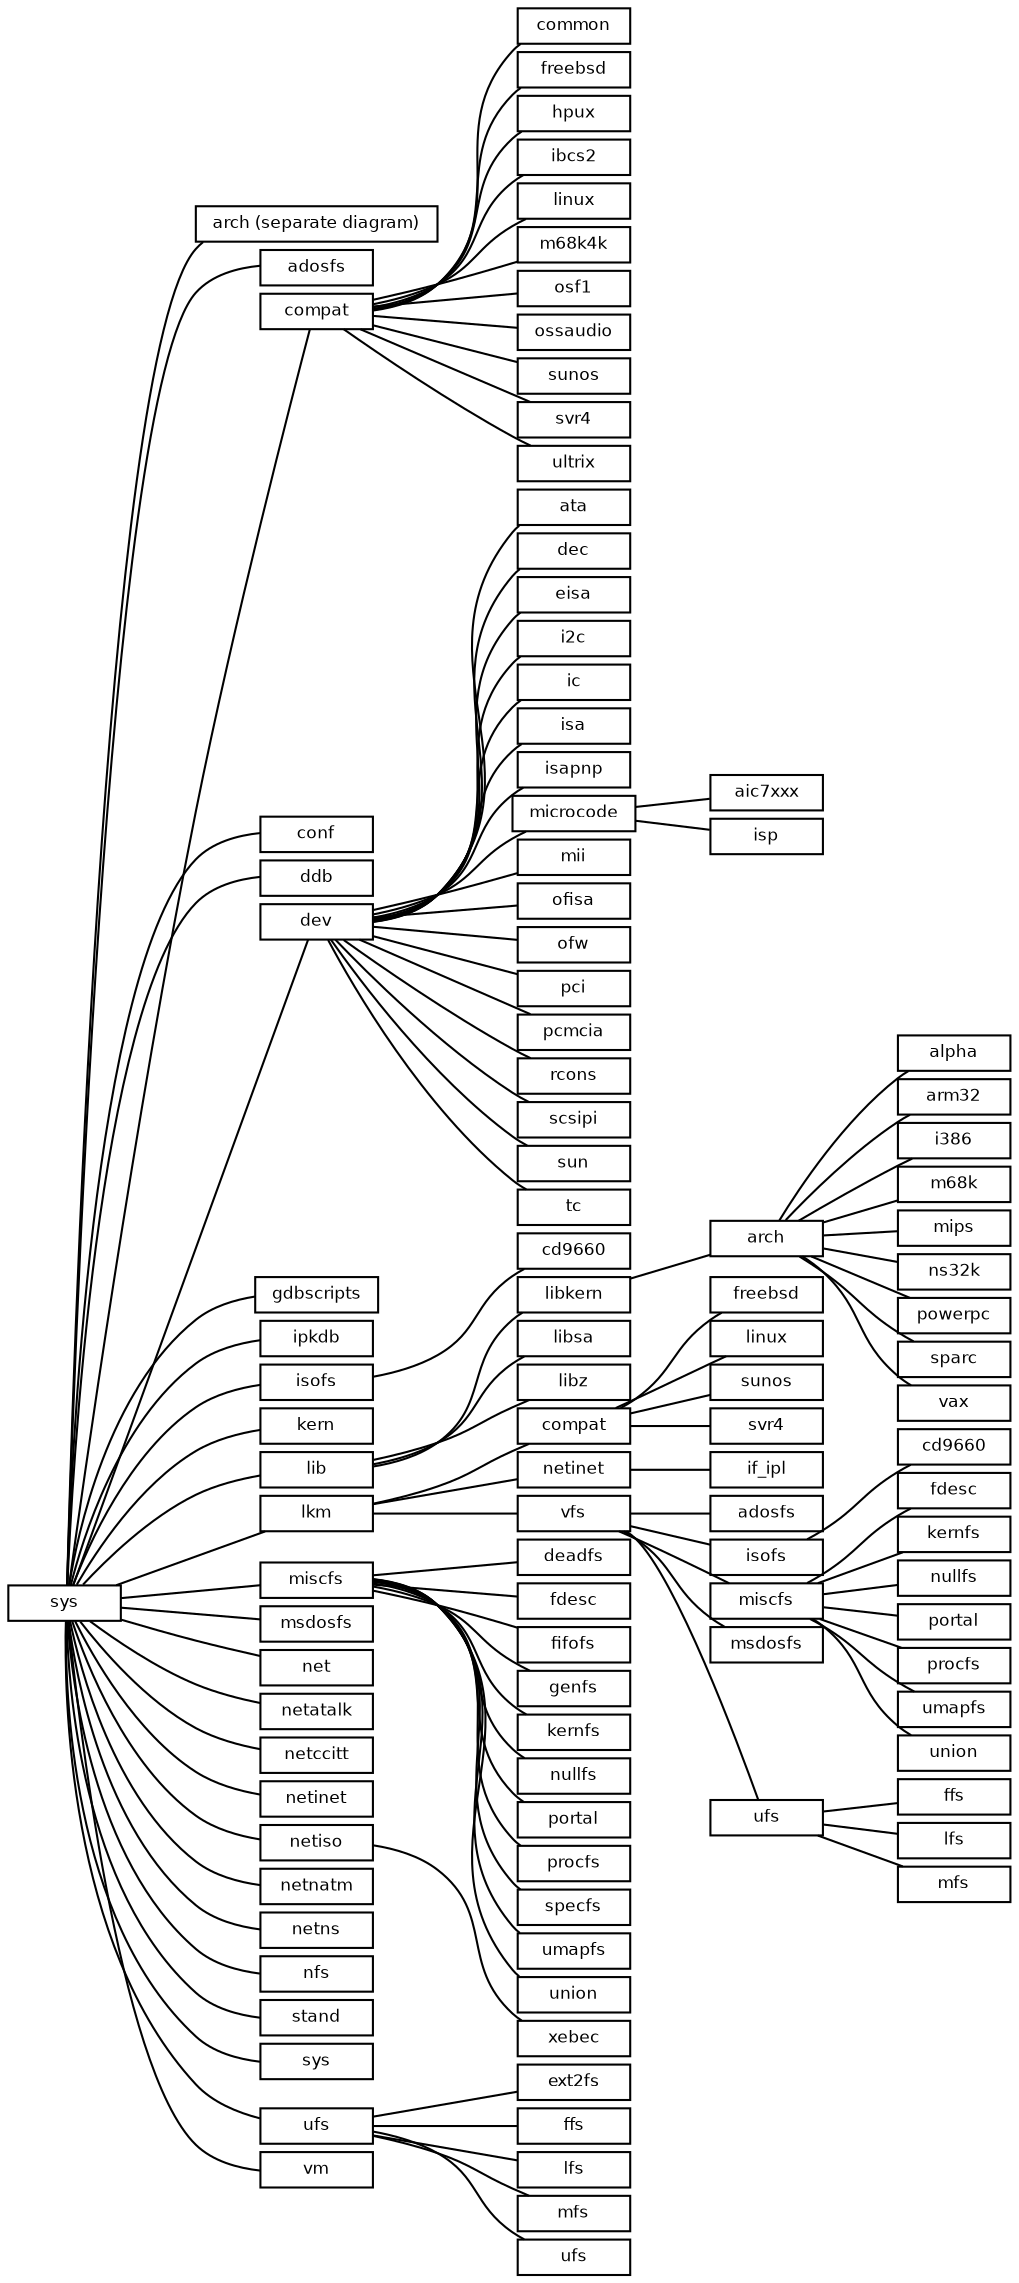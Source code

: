 #
#!/usr/local/bin/dot
# Automatically modified file. (hand tuned)
# Contains directory \code\netbsdsrc\sys repreentation generated by dirgraph.pl

digraph G {
	nodesep=.05;
	rankdir=LR;
	node [height=.1,shape=box,fontname="Helvetica",fontsize=8];
	edge [arrowhead=none,arrowtail=none];

	_sys [label="sys"];
	_sys_arch [label="arch (separate diagram)"];
	_sys_adosfs [label="adosfs"];
	_sys_compat [label="compat"];
	_sys_compat_common [label="common"];
	_sys_compat_freebsd [label="freebsd"];
	_sys_compat_hpux [label="hpux"];
	_sys_compat_ibcs2 [label="ibcs2"];
	_sys_compat_linux [label="linux"];
	_sys_compat_m68k4k [label="m68k4k"];
	_sys_compat_osf1 [label="osf1"];
	_sys_compat_ossaudio [label="ossaudio"];
	_sys_compat_sunos [label="sunos"];
	_sys_compat_svr4 [label="svr4"];
	_sys_compat_ultrix [label="ultrix"];
	_sys_conf [label="conf"];
	_sys_ddb [label="ddb"];
	_sys_dev [label="dev"];
	_sys_dev_ata [label="ata"];
	_sys_dev_dec [label="dec"];
	_sys_dev_eisa [label="eisa"];
	_sys_dev_i2c [label="i2c"];
	_sys_dev_ic [label="ic"];
	_sys_dev_isa [label="isa"];
	_sys_dev_isapnp [label="isapnp"];
	_sys_dev_microcode [label="microcode"];
	_sys_dev_microcode_aic7xxx [label="aic7xxx"];
	_sys_dev_microcode_isp [label="isp"];
	_sys_dev_mii [label="mii"];
	_sys_dev_ofisa [label="ofisa"];
	_sys_dev_ofw [label="ofw"];
	_sys_dev_pci [label="pci"];
	_sys_dev_pcmcia [label="pcmcia"];
	_sys_dev_rcons [label="rcons"];
	_sys_dev_scsipi [label="scsipi"];
	_sys_dev_sun [label="sun"];
	_sys_dev_tc [label="tc"];
	_sys_gdbscripts [label="gdbscripts"];
	_sys_ipkdb [label="ipkdb"];
	_sys_isofs [label="isofs"];
	_sys_isofs_cd9660 [label="cd9660"];
	_sys_kern [label="kern"];
	_sys_lib [label="lib"];
	_sys_lib_libkern [label="libkern"];
	_sys_lib_libkern_arch [label="arch"];
	_sys_lib_libkern_arch_alpha [label="alpha"];
	_sys_lib_libkern_arch_arm32 [label="arm32"];
	_sys_lib_libkern_arch_i386 [label="i386"];
	_sys_lib_libkern_arch_m68k [label="m68k"];
	_sys_lib_libkern_arch_mips [label="mips"];
	_sys_lib_libkern_arch_ns32k [label="ns32k"];
	_sys_lib_libkern_arch_powerpc [label="powerpc"];
	_sys_lib_libkern_arch_sparc [label="sparc"];
	_sys_lib_libkern_arch_vax [label="vax"];
	_sys_lib_libsa [label="libsa"];
	_sys_lib_libz [label="libz"];
	_sys_lkm [label="lkm"];
	_sys_lkm_compat [label="compat"];
	_sys_lkm_compat_freebsd [label="freebsd"];
	_sys_lkm_compat_linux [label="linux"];
	_sys_lkm_compat_sunos [label="sunos"];
	_sys_lkm_compat_svr4 [label="svr4"];
	_sys_lkm_netinet [label="netinet"];
	_sys_lkm_netinet_if_ipl [label="if_ipl"];
	_sys_lkm_vfs [label="vfs"];
	_sys_lkm_vfs_adosfs [label="adosfs"];
	_sys_lkm_vfs_isofs [label="isofs"];
	_sys_lkm_vfs_isofs_cd9660 [label="cd9660"];
	_sys_lkm_vfs_miscfs [label="miscfs"];
	_sys_lkm_vfs_miscfs_fdesc [label="fdesc"];
	_sys_lkm_vfs_miscfs_kernfs [label="kernfs"];
	_sys_lkm_vfs_miscfs_nullfs [label="nullfs"];
	_sys_lkm_vfs_miscfs_portal [label="portal"];
	_sys_lkm_vfs_miscfs_procfs [label="procfs"];
	_sys_lkm_vfs_miscfs_umapfs [label="umapfs"];
	_sys_lkm_vfs_miscfs_union [label="union"];
	_sys_lkm_vfs_msdosfs [label="msdosfs"];
	_sys_lkm_vfs_ufs [label="ufs"];
	_sys_lkm_vfs_ufs_ffs [label="ffs"];
	_sys_lkm_vfs_ufs_lfs [label="lfs"];
	_sys_lkm_vfs_ufs_mfs [label="mfs"];
	_sys_miscfs [label="miscfs"];
	_sys_miscfs_deadfs [label="deadfs"];
	_sys_miscfs_fdesc [label="fdesc"];
	_sys_miscfs_fifofs [label="fifofs"];
	_sys_miscfs_genfs [label="genfs"];
	_sys_miscfs_kernfs [label="kernfs"];
	_sys_miscfs_nullfs [label="nullfs"];
	_sys_miscfs_portal [label="portal"];
	_sys_miscfs_procfs [label="procfs"];
	_sys_miscfs_specfs [label="specfs"];
	_sys_miscfs_umapfs [label="umapfs"];
	_sys_miscfs_union [label="union"];
	_sys_msdosfs [label="msdosfs"];
	_sys_net [label="net"];
	_sys_netatalk [label="netatalk"];
	_sys_netccitt [label="netccitt"];
	_sys_netinet [label="netinet"];
	_sys_netiso [label="netiso"];
	_sys_netiso_xebec [label="xebec"];
	_sys_netnatm [label="netnatm"];
	_sys_netns [label="netns"];
	_sys_nfs [label="nfs"];
	_sys_stand [label="stand"];
	_sys_sys [label="sys"];
	_sys_ufs [label="ufs"];
	_sys_ufs_ext2fs [label="ext2fs"];
	_sys_ufs_ffs [label="ffs"];
	_sys_ufs_lfs [label="lfs"];
	_sys_ufs_mfs [label="mfs"];
	_sys_ufs_ufs [label="ufs"];
	_sys_vm [label="vm"];
	_sys->_sys_adosfs;
	_sys->_sys_compat;
	_sys->_sys_conf;
	_sys->_sys_ddb;
	_sys->_sys_dev;
	_sys->_sys_gdbscripts;
	_sys->_sys_ipkdb;
	_sys->_sys_isofs;
	_sys->_sys_kern;
	_sys->_sys_lib;
	_sys->_sys_lkm;
	_sys->_sys_miscfs;
	_sys->_sys_msdosfs;
	_sys->_sys_net;
	_sys->_sys_netatalk;
	_sys->_sys_netccitt;
	_sys->_sys_netinet;
	_sys->_sys_netiso;
	_sys->_sys_netnatm;
	_sys->_sys_netns;
	_sys->_sys_nfs;
	_sys->_sys_stand;
	_sys->_sys_sys;
	_sys->_sys_ufs;
	_sys->_sys_vm;
	_sys_compat->_sys_compat_common;
	_sys_compat->_sys_compat_freebsd;
	_sys_compat->_sys_compat_hpux;
	_sys_compat->_sys_compat_ibcs2;
	_sys_compat->_sys_compat_linux;
	_sys_compat->_sys_compat_m68k4k;
	_sys_compat->_sys_compat_osf1;
	_sys_compat->_sys_compat_ossaudio;
	_sys_compat->_sys_compat_sunos;
	_sys_compat->_sys_compat_svr4;
	_sys_compat->_sys_compat_ultrix;
	_sys_dev->_sys_dev_ata;
	_sys_dev->_sys_dev_dec;
	_sys_dev->_sys_dev_eisa;
	_sys_dev->_sys_dev_i2c;
	_sys_dev->_sys_dev_ic;
	_sys_dev->_sys_dev_isa;
	_sys_dev->_sys_dev_isapnp;
	_sys_dev->_sys_dev_microcode;
	_sys_dev->_sys_dev_mii;
	_sys_dev->_sys_dev_ofisa;
	_sys_dev->_sys_dev_ofw;
	_sys_dev->_sys_dev_pci;
	_sys_dev->_sys_dev_pcmcia;
	_sys_dev->_sys_dev_rcons;
	_sys_dev->_sys_dev_scsipi;
	_sys_dev->_sys_dev_sun;
	_sys_dev->_sys_dev_tc;
	_sys_dev_microcode->_sys_dev_microcode_aic7xxx;
	_sys_dev_microcode->_sys_dev_microcode_isp;
	_sys_isofs->_sys_isofs_cd9660;
	_sys_lib->_sys_lib_libkern;
	_sys_lib->_sys_lib_libsa;
	_sys_lib->_sys_lib_libz;
	_sys_lib_libkern->_sys_lib_libkern_arch;
	_sys_lib_libkern_arch->_sys_lib_libkern_arch_alpha;
	_sys_lib_libkern_arch->_sys_lib_libkern_arch_arm32;
	_sys_lib_libkern_arch->_sys_lib_libkern_arch_i386;
	_sys_lib_libkern_arch->_sys_lib_libkern_arch_m68k;
	_sys_lib_libkern_arch->_sys_lib_libkern_arch_mips;
	_sys_lib_libkern_arch->_sys_lib_libkern_arch_ns32k;
	_sys_lib_libkern_arch->_sys_lib_libkern_arch_powerpc;
	_sys_lib_libkern_arch->_sys_lib_libkern_arch_sparc;
	_sys_lib_libkern_arch->_sys_lib_libkern_arch_vax;
	_sys_lkm->_sys_lkm_compat;
	_sys_lkm->_sys_lkm_netinet;
	_sys_lkm->_sys_lkm_vfs;
	_sys_lkm_compat->_sys_lkm_compat_freebsd;
	_sys_lkm_compat->_sys_lkm_compat_linux;
	_sys_lkm_compat->_sys_lkm_compat_sunos;
	_sys_lkm_compat->_sys_lkm_compat_svr4;
	_sys_lkm_netinet->_sys_lkm_netinet_if_ipl;
	_sys_lkm_vfs->_sys_lkm_vfs_adosfs;
	_sys_lkm_vfs->_sys_lkm_vfs_isofs;
	_sys_lkm_vfs->_sys_lkm_vfs_miscfs;
	_sys_lkm_vfs->_sys_lkm_vfs_msdosfs;
	_sys_lkm_vfs->_sys_lkm_vfs_ufs;
	_sys_lkm_vfs_isofs->_sys_lkm_vfs_isofs_cd9660;
	_sys_lkm_vfs_miscfs->_sys_lkm_vfs_miscfs_fdesc;
	_sys_lkm_vfs_miscfs->_sys_lkm_vfs_miscfs_kernfs;
	_sys_lkm_vfs_miscfs->_sys_lkm_vfs_miscfs_nullfs;
	_sys_lkm_vfs_miscfs->_sys_lkm_vfs_miscfs_portal;
	_sys_lkm_vfs_miscfs->_sys_lkm_vfs_miscfs_procfs;
	_sys_lkm_vfs_miscfs->_sys_lkm_vfs_miscfs_umapfs;
	_sys_lkm_vfs_miscfs->_sys_lkm_vfs_miscfs_union;
	_sys_lkm_vfs_ufs->_sys_lkm_vfs_ufs_ffs;
	_sys_lkm_vfs_ufs->_sys_lkm_vfs_ufs_lfs;
	_sys_lkm_vfs_ufs->_sys_lkm_vfs_ufs_mfs;
	_sys_miscfs->_sys_miscfs_deadfs;
	_sys_miscfs->_sys_miscfs_fdesc;
	_sys_miscfs->_sys_miscfs_fifofs;
	_sys_miscfs->_sys_miscfs_genfs;
	_sys_miscfs->_sys_miscfs_kernfs;
	_sys_miscfs->_sys_miscfs_nullfs;
	_sys_miscfs->_sys_miscfs_portal;
	_sys_miscfs->_sys_miscfs_procfs;
	_sys_miscfs->_sys_miscfs_specfs;
	_sys_miscfs->_sys_miscfs_umapfs;
	_sys_miscfs->_sys_miscfs_union;
	_sys_netiso->_sys_netiso_xebec;
	_sys_ufs->_sys_ufs_ext2fs;
	_sys_ufs->_sys_ufs_ffs;
	_sys_ufs->_sys_ufs_lfs;
	_sys_ufs->_sys_ufs_mfs;
	_sys_ufs->_sys_ufs_ufs;
	_sys->_sys_arch;
}
